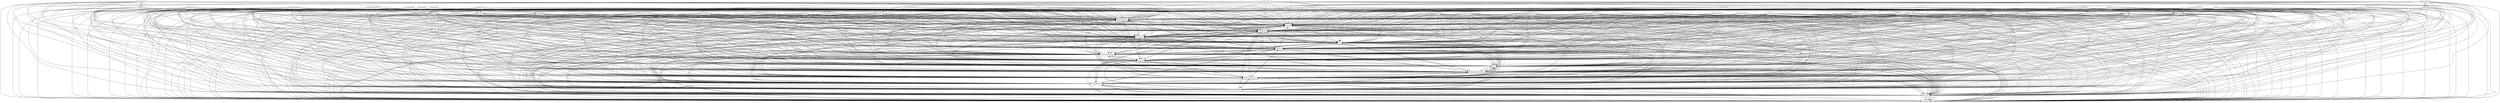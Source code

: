 digraph{
graph [rankdir=TB];
node [shape=box];
edge [arrowhead=normal];
0[label="ClimateControl",]
1[label="Front",]
2[label="Petrol",]
3[label="RainSensors",]
4[label="Halogen",]
5[label="Cushion",]
6[label="LeatherWrapped",]
7[label="Differential",]
8[label="HeadandTailLamps",]
9[label="GearKnob",]
10[label="SideMirrors",]
11[label="Music",]
12[label="FrontPassengerSide",]
13[label="RearSpoiler",]
14[label="OneFourPetrol",]
15[label="SixSpeedAutomatic",]
16[label="ArmRest",]
17[label="RearWheelDrive",]
18[label="Front_Zero",]
19[label="Body",]
20[label="EngineImmobilizer",]
21[label="Turbocharger",]
22[label="AllWheelDrive",]
23[label="CentralwithRemoteKeylessEntry",]
24[label="TwoZeroDiesel",]
25[label="NotchBack",]
26[label="Coupe",]
27[label="HatchBack",]
28[label="WindshieldWipers",]
29[label="WoodFinished",]
30[label="EngineConfiguration_s",]
31[label="Aspiration",]
32[label="FiveSpeedManual",]
33[label="ElectricSunroof",]
34[label="FrontDriverSide",]
35[label="Central",]
36[label="Leather",]
37[label="VehicleLockingandUnlocking",]
38[label="GlassHolder",]
39[label="Seats",]
40[label="Black",]
41[label="Dashboard",]
42[label="Rear",]
43[label="FrontandRearBumpers",]
44[label="EngineFuel",]
45[label="Car",]
46[label="Normal",]
47[label="CushionwithSeatCovers",]
48[label="Rear_One",]
49[label="OneSixPetrol",]
50[label="Transmission",]
51[label="Manual",]
52[label="TwoDINMPThreePlayer",]
53[label="TypeQ",]
54[label="FrontWheelDrive",]
55[label="TypeP",]
56[label="Rear_Zero",]
57[label="BodyColoured",]
58[label="Automatic",]
59[label="Supercharger",]
60[label="Electric",]
61[label="AutomatedFrontandRear",]
62[label="Xenon",]
63[label="TypeD",]
64[label="SixCDChanger",]
65[label="TypeB",]
66[label="Configuration_",]
67[label="OneEightDiesel",]
68[label="TypeC",]
69[label="TypeA",]
70[label="Diesel",]
71[label="Manual_Zero",]
0->8[label="",]
0->9[label="",]
0->10[label="",]
0->18[label="",]
0->19[label="",]
0->28[label="",]
0->30[label="",]
0->37[label="",]
0->39[label="",]
0->41[label="",]
0->43[label="",]
0->44[label="",]
0->45[label="",]
0->50[label="",]
0->66[label="",]
1->8[label="",]
1->9[label="",]
1->10[label="",]
1->18[label="",]
1->19[label="",]
1->28[label="",]
1->30[label="",]
1->37[label="",]
1->38[label="",]
1->39[label="",]
1->41[label="",]
1->43[label="",]
1->44[label="",]
1->45[label="",]
1->50[label="",]
1->66[label="",]
2->8[label="",]
2->9[label="",]
2->10[label="",]
2->18[label="",]
2->19[label="",]
2->28[label="",]
2->30[label="",]
2->37[label="",]
2->39[label="",]
2->41[label="",]
2->43[label="",]
2->44[label="",]
2->45[label="",]
2->50[label="",]
2->66[label="",]
3->8[label="",]
3->9[label="",]
3->10[label="",]
3->18[label="",]
3->19[label="",]
3->28[label="",]
3->30[label="",]
3->37[label="",]
3->39[label="",]
3->41[label="",]
3->43[label="",]
3->44[label="",]
3->45[label="",]
3->50[label="",]
3->61[label="",]
3->66[label="",]
4->8[label="",]
4->9[label="",]
4->10[label="",]
4->18[label="",]
4->19[label="",]
4->28[label="",]
4->30[label="",]
4->37[label="",]
4->39[label="",]
4->41[label="",]
4->43[label="",]
4->44[label="",]
4->45[label="",]
4->50[label="",]
4->66[label="",]
5->8[label="",]
5->9[label="",]
5->10[label="",]
5->18[label="",]
5->19[label="",]
5->28[label="",]
5->30[label="",]
5->37[label="",]
5->39[label="",]
5->41[label="",]
5->43[label="",]
5->44[label="",]
5->45[label="",]
5->50[label="",]
5->66[label="",]
6->8[label="",]
6->9[label="",]
6->10[label="",]
6->18[label="",]
6->19[label="",]
6->28[label="",]
6->30[label="",]
6->37[label="",]
6->39[label="",]
6->41[label="",]
6->43[label="",]
6->44[label="",]
6->45[label="",]
6->50[label="",]
6->66[label="",]
7->8[label="",]
7->9[label="",]
7->10[label="",]
7->18[label="",]
7->19[label="",]
7->28[label="",]
7->30[label="",]
7->37[label="",]
7->39[label="",]
7->41[label="",]
7->43[label="",]
7->44[label="",]
7->45[label="",]
7->50[label="",]
7->66[label="",]
8->9[label="",]
8->10[label="",]
8->18[label="",]
8->19[label="",]
8->28[label="",]
8->30[label="",]
8->37[label="",]
8->39[label="",]
8->41[label="",]
8->43[label="",]
8->44[label="",]
8->45[label="",]
8->50[label="",]
8->66[label="",]
9->8[label="",]
9->10[label="",]
9->18[label="",]
9->19[label="",]
9->28[label="",]
9->30[label="",]
9->37[label="",]
9->39[label="",]
9->41[label="",]
9->43[label="",]
9->44[label="",]
9->45[label="",]
9->50[label="",]
9->66[label="",]
10->8[label="",]
10->9[label="",]
10->18[label="",]
10->19[label="",]
10->28[label="",]
10->30[label="",]
10->37[label="",]
10->39[label="",]
10->41[label="",]
10->43[label="",]
10->44[label="",]
10->45[label="",]
10->50[label="",]
10->66[label="",]
11->8[label="",]
11->9[label="",]
11->10[label="",]
11->18[label="",]
11->19[label="",]
11->28[label="",]
11->30[label="",]
11->37[label="",]
11->39[label="",]
11->41[label="",]
11->43[label="",]
11->44[label="",]
11->45[label="",]
11->50[label="",]
11->66[label="",]
12->8[label="",]
12->9[label="",]
12->10[label="",]
12->16[label="",]
12->18[label="",]
12->19[label="",]
12->28[label="",]
12->30[label="",]
12->37[label="",]
12->39[label="",]
12->41[label="",]
12->43[label="",]
12->44[label="",]
12->45[label="",]
12->50[label="",]
12->66[label="",]
13->8[label="",]
13->9[label="",]
13->10[label="",]
13->18[label="",]
13->19[label="",]
13->28[label="",]
13->30[label="",]
13->37[label="",]
13->39[label="",]
13->41[label="",]
13->43[label="",]
13->44[label="",]
13->45[label="",]
13->50[label="",]
13->66[label="",]
14->2[label="",]
14->8[label="",]
14->9[label="",]
14->10[label="",]
14->18[label="",]
14->19[label="",]
14->28[label="",]
14->30[label="",]
14->37[label="",]
14->39[label="",]
14->41[label="",]
14->43[label="",]
14->44[label="",]
14->45[label="",]
14->50[label="",]
14->66[label="",]
15->8[label="",]
15->9[label="",]
15->10[label="",]
15->18[label="",]
15->19[label="",]
15->28[label="",]
15->30[label="",]
15->37[label="",]
15->39[label="",]
15->41[label="",]
15->43[label="",]
15->44[label="",]
15->45[label="",]
15->50[label="",]
15->66[label="",]
16->8[label="",]
16->9[label="",]
16->10[label="",]
16->18[label="",]
16->19[label="",]
16->28[label="",]
16->30[label="",]
16->37[label="",]
16->39[label="",]
16->41[label="",]
16->43[label="",]
16->44[label="",]
16->45[label="",]
16->50[label="",]
16->66[label="",]
17->7[label="",]
17->8[label="",]
17->9[label="",]
17->10[label="",]
17->18[label="",]
17->19[label="",]
17->28[label="",]
17->30[label="",]
17->37[label="",]
17->39[label="",]
17->41[label="",]
17->43[label="",]
17->44[label="",]
17->45[label="",]
17->50[label="",]
17->55[label="",]
17->66[label="",]
18->8[label="",]
18->9[label="",]
18->10[label="",]
18->19[label="",]
18->28[label="",]
18->30[label="",]
18->37[label="",]
18->39[label="",]
18->41[label="",]
18->43[label="",]
18->44[label="",]
18->45[label="",]
18->50[label="",]
18->66[label="",]
19->8[label="",]
19->9[label="",]
19->10[label="",]
19->18[label="",]
19->28[label="",]
19->30[label="",]
19->37[label="",]
19->39[label="",]
19->41[label="",]
19->43[label="",]
19->44[label="",]
19->45[label="",]
19->50[label="",]
19->66[label="",]
20->8[label="",]
20->9[label="",]
20->10[label="",]
20->18[label="",]
20->19[label="",]
20->23[label="",]
20->28[label="",]
20->30[label="",]
20->37[label="",]
20->39[label="",]
20->41[label="",]
20->43[label="",]
20->44[label="",]
20->45[label="",]
20->50[label="",]
20->66[label="",]
21->8[label="",]
21->9[label="",]
21->10[label="",]
21->18[label="",]
21->19[label="",]
21->28[label="",]
21->30[label="",]
21->31[label="",]
21->37[label="",]
21->39[label="",]
21->41[label="",]
21->43[label="",]
21->44[label="",]
21->45[label="",]
21->50[label="",]
21->66[label="",]
21->70[label="",]
22->7[label="",]
22->8[label="",]
22->9[label="",]
22->10[label="",]
22->18[label="",]
22->19[label="",]
22->28[label="",]
22->30[label="",]
22->37[label="",]
22->39[label="",]
22->41[label="",]
22->43[label="",]
22->44[label="",]
22->45[label="",]
22->50[label="",]
22->53[label="",]
22->66[label="",]
23->8[label="",]
23->9[label="",]
23->10[label="",]
23->18[label="",]
23->19[label="",]
23->28[label="",]
23->30[label="",]
23->37[label="",]
23->39[label="",]
23->41[label="",]
23->43[label="",]
23->44[label="",]
23->45[label="",]
23->50[label="",]
23->66[label="",]
24->8[label="",]
24->9[label="",]
24->10[label="",]
24->18[label="",]
24->19[label="",]
24->28[label="",]
24->30[label="",]
24->37[label="",]
24->39[label="",]
24->41[label="",]
24->43[label="",]
24->44[label="",]
24->45[label="",]
24->50[label="",]
24->66[label="",]
24->70[label="",]
25->8[label="",]
25->9[label="",]
25->10[label="",]
25->18[label="",]
25->19[label="",]
25->28[label="",]
25->30[label="",]
25->37[label="",]
25->39[label="",]
25->41[label="",]
25->43[label="",]
25->44[label="",]
25->45[label="",]
25->50[label="",]
25->66[label="",]
26->8[label="",]
26->9[label="",]
26->10[label="",]
26->18[label="",]
26->19[label="",]
26->28[label="",]
26->30[label="",]
26->37[label="",]
26->39[label="",]
26->41[label="",]
26->43[label="",]
26->44[label="",]
26->45[label="",]
26->50[label="",]
26->66[label="",]
27->8[label="",]
27->9[label="",]
27->10[label="",]
27->18[label="",]
27->19[label="",]
27->28[label="",]
27->30[label="",]
27->37[label="",]
27->39[label="",]
27->41[label="",]
27->43[label="",]
27->44[label="",]
27->45[label="",]
27->50[label="",]
27->66[label="",]
28->8[label="",]
28->9[label="",]
28->10[label="",]
28->18[label="",]
28->19[label="",]
28->30[label="",]
28->37[label="",]
28->39[label="",]
28->41[label="",]
28->43[label="",]
28->44[label="",]
28->45[label="",]
28->50[label="",]
28->66[label="",]
29->8[label="",]
29->9[label="",]
29->10[label="",]
29->18[label="",]
29->19[label="",]
29->28[label="",]
29->30[label="",]
29->37[label="",]
29->39[label="",]
29->41[label="",]
29->43[label="",]
29->44[label="",]
29->45[label="",]
29->50[label="",]
29->66[label="",]
30->8[label="",]
30->9[label="",]
30->10[label="",]
30->18[label="",]
30->19[label="",]
30->28[label="",]
30->37[label="",]
30->39[label="",]
30->41[label="",]
30->43[label="",]
30->44[label="",]
30->45[label="",]
30->50[label="",]
30->66[label="",]
31->8[label="",]
31->9[label="",]
31->10[label="",]
31->18[label="",]
31->19[label="",]
31->28[label="",]
31->30[label="",]
31->37[label="",]
31->39[label="",]
31->41[label="",]
31->43[label="",]
31->44[label="",]
31->45[label="",]
31->50[label="",]
31->66[label="",]
32->8[label="",]
32->9[label="",]
32->10[label="",]
32->18[label="",]
32->19[label="",]
32->28[label="",]
32->30[label="",]
32->37[label="",]
32->39[label="",]
32->41[label="",]
32->43[label="",]
32->44[label="",]
32->45[label="",]
32->50[label="",]
32->66[label="",]
33->8[label="",]
33->9[label="",]
33->10[label="",]
33->18[label="",]
33->19[label="",]
33->28[label="",]
33->30[label="",]
33->37[label="",]
33->39[label="",]
33->41[label="",]
33->43[label="",]
33->44[label="",]
33->45[label="",]
33->50[label="",]
33->66[label="",]
34->8[label="",]
34->9[label="",]
34->10[label="",]
34->16[label="",]
34->18[label="",]
34->19[label="",]
34->28[label="",]
34->30[label="",]
34->37[label="",]
34->39[label="",]
34->41[label="",]
34->43[label="",]
34->44[label="",]
34->45[label="",]
34->50[label="",]
34->66[label="",]
35->8[label="",]
35->9[label="",]
35->10[label="",]
35->18[label="",]
35->19[label="",]
35->28[label="",]
35->30[label="",]
35->37[label="",]
35->39[label="",]
35->41[label="",]
35->43[label="",]
35->44[label="",]
35->45[label="",]
35->50[label="",]
35->66[label="",]
36->8[label="",]
36->9[label="",]
36->10[label="",]
36->18[label="",]
36->19[label="",]
36->28[label="",]
36->30[label="",]
36->37[label="",]
36->39[label="",]
36->41[label="",]
36->43[label="",]
36->44[label="",]
36->45[label="",]
36->50[label="",]
36->66[label="",]
37->8[label="",]
37->9[label="",]
37->10[label="",]
37->18[label="",]
37->19[label="",]
37->28[label="",]
37->30[label="",]
37->39[label="",]
37->41[label="",]
37->43[label="",]
37->44[label="",]
37->45[label="",]
37->50[label="",]
37->66[label="",]
38->8[label="",]
38->9[label="",]
38->10[label="",]
38->18[label="",]
38->19[label="",]
38->28[label="",]
38->30[label="",]
38->37[label="",]
38->39[label="",]
38->41[label="",]
38->43[label="",]
38->44[label="",]
38->45[label="",]
38->50[label="",]
38->66[label="",]
39->8[label="",]
39->9[label="",]
39->10[label="",]
39->18[label="",]
39->19[label="",]
39->28[label="",]
39->30[label="",]
39->37[label="",]
39->41[label="",]
39->43[label="",]
39->44[label="",]
39->45[label="",]
39->50[label="",]
39->66[label="",]
40->8[label="",]
40->9[label="",]
40->10[label="",]
40->18[label="",]
40->19[label="",]
40->28[label="",]
40->30[label="",]
40->37[label="",]
40->39[label="",]
40->41[label="",]
40->43[label="",]
40->44[label="",]
40->45[label="",]
40->50[label="",]
40->66[label="",]
41->8[label="",]
41->9[label="",]
41->10[label="",]
41->18[label="",]
41->19[label="",]
41->28[label="",]
41->30[label="",]
41->37[label="",]
41->39[label="",]
41->43[label="",]
41->44[label="",]
41->45[label="",]
41->50[label="",]
41->66[label="",]
42->8[label="",]
42->9[label="",]
42->10[label="",]
42->18[label="",]
42->19[label="",]
42->28[label="",]
42->30[label="",]
42->37[label="",]
42->38[label="",]
42->39[label="",]
42->41[label="",]
42->43[label="",]
42->44[label="",]
42->45[label="",]
42->50[label="",]
42->66[label="",]
43->8[label="",]
43->9[label="",]
43->10[label="",]
43->18[label="",]
43->19[label="",]
43->28[label="",]
43->30[label="",]
43->37[label="",]
43->39[label="",]
43->41[label="",]
43->44[label="",]
43->45[label="",]
43->50[label="",]
43->66[label="",]
44->8[label="",]
44->9[label="",]
44->10[label="",]
44->18[label="",]
44->19[label="",]
44->28[label="",]
44->30[label="",]
44->37[label="",]
44->39[label="",]
44->41[label="",]
44->43[label="",]
44->45[label="",]
44->50[label="",]
44->66[label="",]
45->8[label="",]
45->9[label="",]
45->10[label="",]
45->18[label="",]
45->19[label="",]
45->28[label="",]
45->30[label="",]
45->37[label="",]
45->39[label="",]
45->41[label="",]
45->43[label="",]
45->44[label="",]
45->50[label="",]
45->66[label="",]
46->8[label="",]
46->9[label="",]
46->10[label="",]
46->18[label="",]
46->19[label="",]
46->28[label="",]
46->30[label="",]
46->37[label="",]
46->39[label="",]
46->41[label="",]
46->43[label="",]
46->44[label="",]
46->45[label="",]
46->50[label="",]
46->66[label="",]
47->8[label="",]
47->9[label="",]
47->10[label="",]
47->18[label="",]
47->19[label="",]
47->28[label="",]
47->30[label="",]
47->37[label="",]
47->39[label="",]
47->41[label="",]
47->43[label="",]
47->44[label="",]
47->45[label="",]
47->50[label="",]
47->66[label="",]
48->8[label="",]
48->9[label="",]
48->10[label="",]
48->18[label="",]
48->19[label="",]
48->28[label="",]
48->30[label="",]
48->37[label="",]
48->39[label="",]
48->41[label="",]
48->43[label="",]
48->44[label="",]
48->45[label="",]
48->50[label="",]
48->66[label="",]
49->2[label="",]
49->8[label="",]
49->9[label="",]
49->10[label="",]
49->18[label="",]
49->19[label="",]
49->28[label="",]
49->30[label="",]
49->37[label="",]
49->39[label="",]
49->41[label="",]
49->43[label="",]
49->44[label="",]
49->45[label="",]
49->50[label="",]
49->66[label="",]
50->8[label="",]
50->9[label="",]
50->10[label="",]
50->18[label="",]
50->19[label="",]
50->28[label="",]
50->30[label="",]
50->37[label="",]
50->39[label="",]
50->41[label="",]
50->43[label="",]
50->44[label="",]
50->45[label="",]
50->66[label="",]
51->0[label="",]
51->8[label="",]
51->9[label="",]
51->10[label="",]
51->18[label="",]
51->19[label="",]
51->28[label="",]
51->30[label="",]
51->37[label="",]
51->39[label="",]
51->41[label="",]
51->43[label="",]
51->44[label="",]
51->45[label="",]
51->50[label="",]
51->66[label="",]
52->8[label="",]
52->9[label="",]
52->10[label="",]
52->11[label="",]
52->18[label="",]
52->19[label="",]
52->28[label="",]
52->30[label="",]
52->37[label="",]
52->39[label="",]
52->41[label="",]
52->43[label="",]
52->44[label="",]
52->45[label="",]
52->50[label="",]
52->66[label="",]
53->7[label="",]
53->8[label="",]
53->9[label="",]
53->10[label="",]
53->18[label="",]
53->19[label="",]
53->22[label="",]
53->28[label="",]
53->30[label="",]
53->37[label="",]
53->39[label="",]
53->41[label="",]
53->43[label="",]
53->44[label="",]
53->45[label="",]
53->50[label="",]
53->66[label="",]
54->8[label="",]
54->9[label="",]
54->10[label="",]
54->18[label="",]
54->19[label="",]
54->28[label="",]
54->30[label="",]
54->37[label="",]
54->39[label="",]
54->41[label="",]
54->43[label="",]
54->44[label="",]
54->45[label="",]
54->50[label="",]
54->66[label="",]
55->7[label="",]
55->8[label="",]
55->9[label="",]
55->10[label="",]
55->17[label="",]
55->18[label="",]
55->19[label="",]
55->28[label="",]
55->30[label="",]
55->37[label="",]
55->39[label="",]
55->41[label="",]
55->43[label="",]
55->44[label="",]
55->45[label="",]
55->50[label="",]
55->66[label="",]
56->8[label="",]
56->9[label="",]
56->10[label="",]
56->16[label="",]
56->18[label="",]
56->19[label="",]
56->25[label="",]
56->28[label="",]
56->30[label="",]
56->37[label="",]
56->39[label="",]
56->41[label="",]
56->43[label="",]
56->44[label="",]
56->45[label="",]
56->50[label="",]
56->66[label="",]
57->8[label="",]
57->9[label="",]
57->10[label="",]
57->18[label="",]
57->19[label="",]
57->28[label="",]
57->30[label="",]
57->37[label="",]
57->39[label="",]
57->41[label="",]
57->43[label="",]
57->44[label="",]
57->45[label="",]
57->50[label="",]
57->66[label="",]
58->0[label="",]
58->8[label="",]
58->9[label="",]
58->10[label="",]
58->18[label="",]
58->19[label="",]
58->28[label="",]
58->30[label="",]
58->37[label="",]
58->39[label="",]
58->41[label="",]
58->43[label="",]
58->44[label="",]
58->45[label="",]
58->50[label="",]
58->66[label="",]
59->2[label="",]
59->8[label="",]
59->9[label="",]
59->10[label="",]
59->18[label="",]
59->19[label="",]
59->28[label="",]
59->30[label="",]
59->31[label="",]
59->37[label="",]
59->39[label="",]
59->41[label="",]
59->43[label="",]
59->44[label="",]
59->45[label="",]
59->49[label="",]
59->50[label="",]
59->66[label="",]
60->8[label="",]
60->9[label="",]
60->10[label="",]
60->18[label="",]
60->19[label="",]
60->28[label="",]
60->30[label="",]
60->37[label="",]
60->39[label="",]
60->41[label="",]
60->43[label="",]
60->44[label="",]
60->45[label="",]
60->50[label="",]
60->66[label="",]
61->8[label="",]
61->9[label="",]
61->10[label="",]
61->18[label="",]
61->19[label="",]
61->28[label="",]
61->30[label="",]
61->37[label="",]
61->39[label="",]
61->41[label="",]
61->43[label="",]
61->44[label="",]
61->45[label="",]
61->50[label="",]
61->66[label="",]
62->8[label="",]
62->9[label="",]
62->10[label="",]
62->18[label="",]
62->19[label="",]
62->28[label="",]
62->30[label="",]
62->37[label="",]
62->39[label="",]
62->41[label="",]
62->43[label="",]
62->44[label="",]
62->45[label="",]
62->50[label="",]
62->66[label="",]
63->8[label="",]
63->9[label="",]
63->10[label="",]
63->18[label="",]
63->19[label="",]
63->26[label="",]
63->28[label="",]
63->30[label="",]
63->37[label="",]
63->39[label="",]
63->41[label="",]
63->43[label="",]
63->44[label="",]
63->45[label="",]
63->50[label="",]
63->66[label="",]
64->8[label="",]
64->9[label="",]
64->10[label="",]
64->11[label="",]
64->18[label="",]
64->19[label="",]
64->28[label="",]
64->30[label="",]
64->37[label="",]
64->39[label="",]
64->41[label="",]
64->43[label="",]
64->44[label="",]
64->45[label="",]
64->50[label="",]
64->66[label="",]
65->8[label="",]
65->9[label="",]
65->10[label="",]
65->18[label="",]
65->19[label="",]
65->28[label="",]
65->30[label="",]
65->37[label="",]
65->39[label="",]
65->41[label="",]
65->43[label="",]
65->44[label="",]
65->45[label="",]
65->50[label="",]
65->66[label="",]
66->8[label="",]
66->9[label="",]
66->10[label="",]
66->18[label="",]
66->19[label="",]
66->28[label="",]
66->30[label="",]
66->37[label="",]
66->39[label="",]
66->41[label="",]
66->43[label="",]
66->44[label="",]
66->45[label="",]
66->50[label="",]
67->8[label="",]
67->9[label="",]
67->10[label="",]
67->18[label="",]
67->19[label="",]
67->28[label="",]
67->30[label="",]
67->37[label="",]
67->39[label="",]
67->41[label="",]
67->43[label="",]
67->44[label="",]
67->45[label="",]
67->50[label="",]
67->66[label="",]
67->70[label="",]
68->8[label="",]
68->9[label="",]
68->10[label="",]
68->18[label="",]
68->19[label="",]
68->28[label="",]
68->30[label="",]
68->37[label="",]
68->39[label="",]
68->41[label="",]
68->43[label="",]
68->44[label="",]
68->45[label="",]
68->50[label="",]
68->66[label="",]
69->8[label="",]
69->9[label="",]
69->10[label="",]
69->18[label="",]
69->19[label="",]
69->28[label="",]
69->30[label="",]
69->37[label="",]
69->39[label="",]
69->41[label="",]
69->43[label="",]
69->44[label="",]
69->45[label="",]
69->50[label="",]
69->66[label="",]
70->8[label="",]
70->9[label="",]
70->10[label="",]
70->18[label="",]
70->19[label="",]
70->28[label="",]
70->30[label="",]
70->37[label="",]
70->39[label="",]
70->41[label="",]
70->43[label="",]
70->44[label="",]
70->45[label="",]
70->50[label="",]
70->66[label="",]
71->8[label="",]
71->9[label="",]
71->10[label="",]
71->18[label="",]
71->19[label="",]
71->28[label="",]
71->30[label="",]
71->37[label="",]
71->39[label="",]
71->41[label="",]
71->43[label="",]
71->44[label="",]
71->45[label="",]
71->50[label="",]
71->66[label="",]
}
